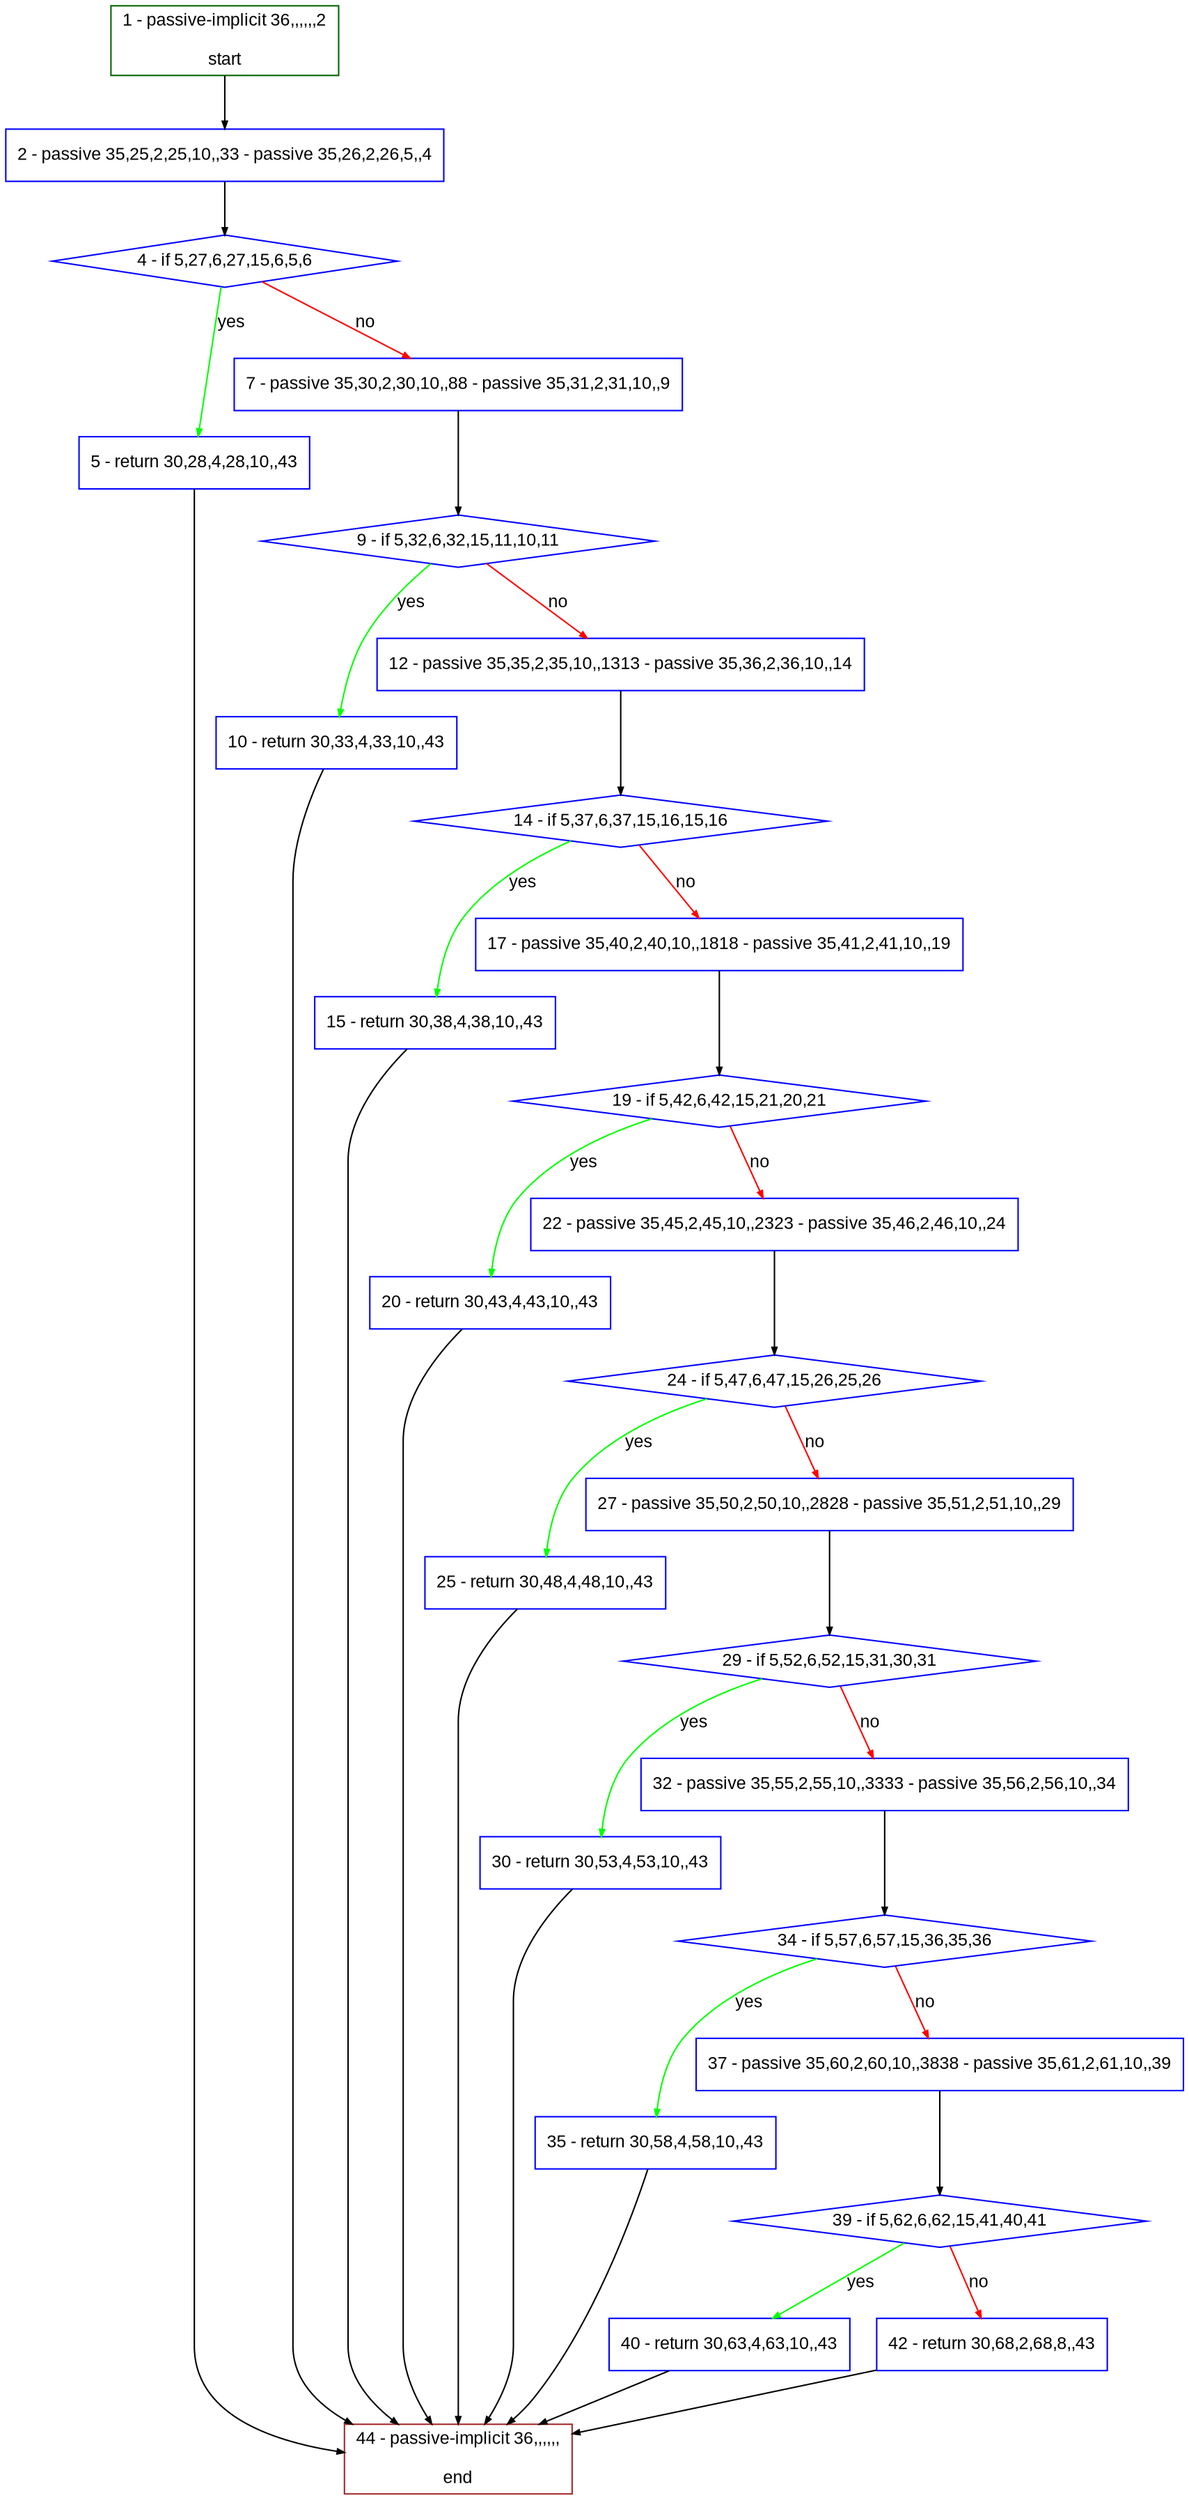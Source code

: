 digraph "" {
  graph [bgcolor="white", fillcolor="#FFFFCC", pack="true", packmode="clust", fontname="Arial", label="", fontsize="12", compound="true", style="rounded,filled"];
  node [node_initialized="no", fillcolor="white", fontname="Arial", label="", color="grey", fontsize="12", fixedsize="false", compound="true", shape="rectangle", style="filled"];
  edge [arrowtail="none", lhead="", fontcolor="black", fontname="Arial", label="", color="black", fontsize="12", arrowhead="normal", arrowsize="0.5", compound="true", ltail="", dir="forward"];
  __N1 [fillcolor="#ffffff", label="2 - passive 35,25,2,25,10,,33 - passive 35,26,2,26,5,,4", color="#0000ff", shape="box", style="filled"];
  __N2 [fillcolor="#ffffff", label="1 - passive-implicit 36,,,,,,2\n\nstart", color="#006400", shape="box", style="filled"];
  __N3 [fillcolor="#ffffff", label="4 - if 5,27,6,27,15,6,5,6", color="#0000ff", shape="diamond", style="filled"];
  __N4 [fillcolor="#ffffff", label="5 - return 30,28,4,28,10,,43", color="#0000ff", shape="box", style="filled"];
  __N5 [fillcolor="#ffffff", label="7 - passive 35,30,2,30,10,,88 - passive 35,31,2,31,10,,9", color="#0000ff", shape="box", style="filled"];
  __N6 [fillcolor="#ffffff", label="44 - passive-implicit 36,,,,,,\n\nend", color="#a52a2a", shape="box", style="filled"];
  __N7 [fillcolor="#ffffff", label="9 - if 5,32,6,32,15,11,10,11", color="#0000ff", shape="diamond", style="filled"];
  __N8 [fillcolor="#ffffff", label="10 - return 30,33,4,33,10,,43", color="#0000ff", shape="box", style="filled"];
  __N9 [fillcolor="#ffffff", label="12 - passive 35,35,2,35,10,,1313 - passive 35,36,2,36,10,,14", color="#0000ff", shape="box", style="filled"];
  __N10 [fillcolor="#ffffff", label="14 - if 5,37,6,37,15,16,15,16", color="#0000ff", shape="diamond", style="filled"];
  __N11 [fillcolor="#ffffff", label="15 - return 30,38,4,38,10,,43", color="#0000ff", shape="box", style="filled"];
  __N12 [fillcolor="#ffffff", label="17 - passive 35,40,2,40,10,,1818 - passive 35,41,2,41,10,,19", color="#0000ff", shape="box", style="filled"];
  __N13 [fillcolor="#ffffff", label="19 - if 5,42,6,42,15,21,20,21", color="#0000ff", shape="diamond", style="filled"];
  __N14 [fillcolor="#ffffff", label="20 - return 30,43,4,43,10,,43", color="#0000ff", shape="box", style="filled"];
  __N15 [fillcolor="#ffffff", label="22 - passive 35,45,2,45,10,,2323 - passive 35,46,2,46,10,,24", color="#0000ff", shape="box", style="filled"];
  __N16 [fillcolor="#ffffff", label="24 - if 5,47,6,47,15,26,25,26", color="#0000ff", shape="diamond", style="filled"];
  __N17 [fillcolor="#ffffff", label="25 - return 30,48,4,48,10,,43", color="#0000ff", shape="box", style="filled"];
  __N18 [fillcolor="#ffffff", label="27 - passive 35,50,2,50,10,,2828 - passive 35,51,2,51,10,,29", color="#0000ff", shape="box", style="filled"];
  __N19 [fillcolor="#ffffff", label="29 - if 5,52,6,52,15,31,30,31", color="#0000ff", shape="diamond", style="filled"];
  __N20 [fillcolor="#ffffff", label="30 - return 30,53,4,53,10,,43", color="#0000ff", shape="box", style="filled"];
  __N21 [fillcolor="#ffffff", label="32 - passive 35,55,2,55,10,,3333 - passive 35,56,2,56,10,,34", color="#0000ff", shape="box", style="filled"];
  __N22 [fillcolor="#ffffff", label="34 - if 5,57,6,57,15,36,35,36", color="#0000ff", shape="diamond", style="filled"];
  __N23 [fillcolor="#ffffff", label="35 - return 30,58,4,58,10,,43", color="#0000ff", shape="box", style="filled"];
  __N24 [fillcolor="#ffffff", label="37 - passive 35,60,2,60,10,,3838 - passive 35,61,2,61,10,,39", color="#0000ff", shape="box", style="filled"];
  __N25 [fillcolor="#ffffff", label="39 - if 5,62,6,62,15,41,40,41", color="#0000ff", shape="diamond", style="filled"];
  __N26 [fillcolor="#ffffff", label="40 - return 30,63,4,63,10,,43", color="#0000ff", shape="box", style="filled"];
  __N27 [fillcolor="#ffffff", label="42 - return 30,68,2,68,8,,43", color="#0000ff", shape="box", style="filled"];
  __N2 -> __N1 [arrowtail="none", color="#000000", label="", arrowhead="normal", dir="forward"];
  __N1 -> __N3 [arrowtail="none", color="#000000", label="", arrowhead="normal", dir="forward"];
  __N3 -> __N4 [arrowtail="none", color="#00ff00", label="yes", arrowhead="normal", dir="forward"];
  __N3 -> __N5 [arrowtail="none", color="#ff0000", label="no", arrowhead="normal", dir="forward"];
  __N4 -> __N6 [arrowtail="none", color="#000000", label="", arrowhead="normal", dir="forward"];
  __N5 -> __N7 [arrowtail="none", color="#000000", label="", arrowhead="normal", dir="forward"];
  __N7 -> __N8 [arrowtail="none", color="#00ff00", label="yes", arrowhead="normal", dir="forward"];
  __N7 -> __N9 [arrowtail="none", color="#ff0000", label="no", arrowhead="normal", dir="forward"];
  __N8 -> __N6 [arrowtail="none", color="#000000", label="", arrowhead="normal", dir="forward"];
  __N9 -> __N10 [arrowtail="none", color="#000000", label="", arrowhead="normal", dir="forward"];
  __N10 -> __N11 [arrowtail="none", color="#00ff00", label="yes", arrowhead="normal", dir="forward"];
  __N10 -> __N12 [arrowtail="none", color="#ff0000", label="no", arrowhead="normal", dir="forward"];
  __N11 -> __N6 [arrowtail="none", color="#000000", label="", arrowhead="normal", dir="forward"];
  __N12 -> __N13 [arrowtail="none", color="#000000", label="", arrowhead="normal", dir="forward"];
  __N13 -> __N14 [arrowtail="none", color="#00ff00", label="yes", arrowhead="normal", dir="forward"];
  __N13 -> __N15 [arrowtail="none", color="#ff0000", label="no", arrowhead="normal", dir="forward"];
  __N14 -> __N6 [arrowtail="none", color="#000000", label="", arrowhead="normal", dir="forward"];
  __N15 -> __N16 [arrowtail="none", color="#000000", label="", arrowhead="normal", dir="forward"];
  __N16 -> __N17 [arrowtail="none", color="#00ff00", label="yes", arrowhead="normal", dir="forward"];
  __N16 -> __N18 [arrowtail="none", color="#ff0000", label="no", arrowhead="normal", dir="forward"];
  __N17 -> __N6 [arrowtail="none", color="#000000", label="", arrowhead="normal", dir="forward"];
  __N18 -> __N19 [arrowtail="none", color="#000000", label="", arrowhead="normal", dir="forward"];
  __N19 -> __N20 [arrowtail="none", color="#00ff00", label="yes", arrowhead="normal", dir="forward"];
  __N19 -> __N21 [arrowtail="none", color="#ff0000", label="no", arrowhead="normal", dir="forward"];
  __N20 -> __N6 [arrowtail="none", color="#000000", label="", arrowhead="normal", dir="forward"];
  __N21 -> __N22 [arrowtail="none", color="#000000", label="", arrowhead="normal", dir="forward"];
  __N22 -> __N23 [arrowtail="none", color="#00ff00", label="yes", arrowhead="normal", dir="forward"];
  __N22 -> __N24 [arrowtail="none", color="#ff0000", label="no", arrowhead="normal", dir="forward"];
  __N23 -> __N6 [arrowtail="none", color="#000000", label="", arrowhead="normal", dir="forward"];
  __N24 -> __N25 [arrowtail="none", color="#000000", label="", arrowhead="normal", dir="forward"];
  __N25 -> __N26 [arrowtail="none", color="#00ff00", label="yes", arrowhead="normal", dir="forward"];
  __N25 -> __N27 [arrowtail="none", color="#ff0000", label="no", arrowhead="normal", dir="forward"];
  __N26 -> __N6 [arrowtail="none", color="#000000", label="", arrowhead="normal", dir="forward"];
  __N27 -> __N6 [arrowtail="none", color="#000000", label="", arrowhead="normal", dir="forward"];
}
